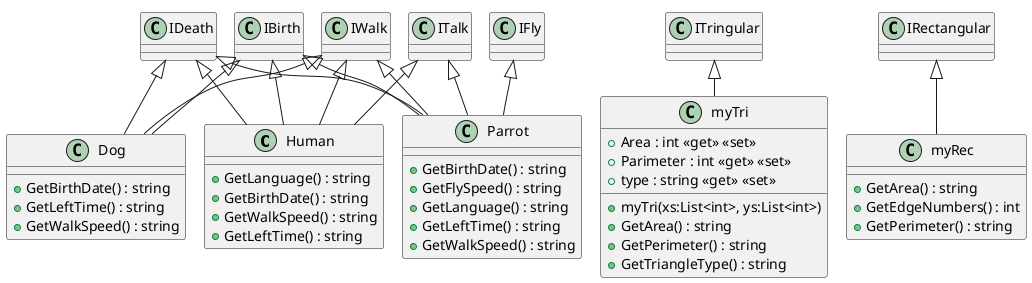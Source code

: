 @startuml
!pragma layout smetana
class Human {
    + GetLanguage() : string
    + GetBirthDate() : string
    + GetWalkSpeed() : string
    + GetLeftTime() : string
}
class Dog {
    + GetBirthDate() : string
    + GetLeftTime() : string
    + GetWalkSpeed() : string
}
class Parrot {
    + GetBirthDate() : string
    + GetFlySpeed() : string
    + GetLanguage() : string
    + GetLeftTime() : string
    + GetWalkSpeed() : string
}
class myTri {
    + Area : int <<get>> <<set>>
    + Parimeter : int <<get>> <<set>>
    + type : string <<get>> <<set>>
    + myTri(xs:List<int>, ys:List<int>)
    + GetArea() : string
    + GetPerimeter() : string
    + GetTriangleType() : string
}
class myRec {
    + GetArea() : string
    + GetEdgeNumbers() : int
    + GetPerimeter() : string
}
ITalk <|-- Human
IWalk <|-- Human
IDeath <|-- Human
IBirth <|-- Human
IBirth <|-- Dog
IWalk <|-- Dog
IDeath <|-- Dog
IBirth <|-- Parrot
IFly <|-- Parrot
ITalk <|-- Parrot
IDeath <|-- Parrot
IWalk <|-- Parrot
ITringular <|-- myTri
IRectangular <|-- myRec
@enduml
